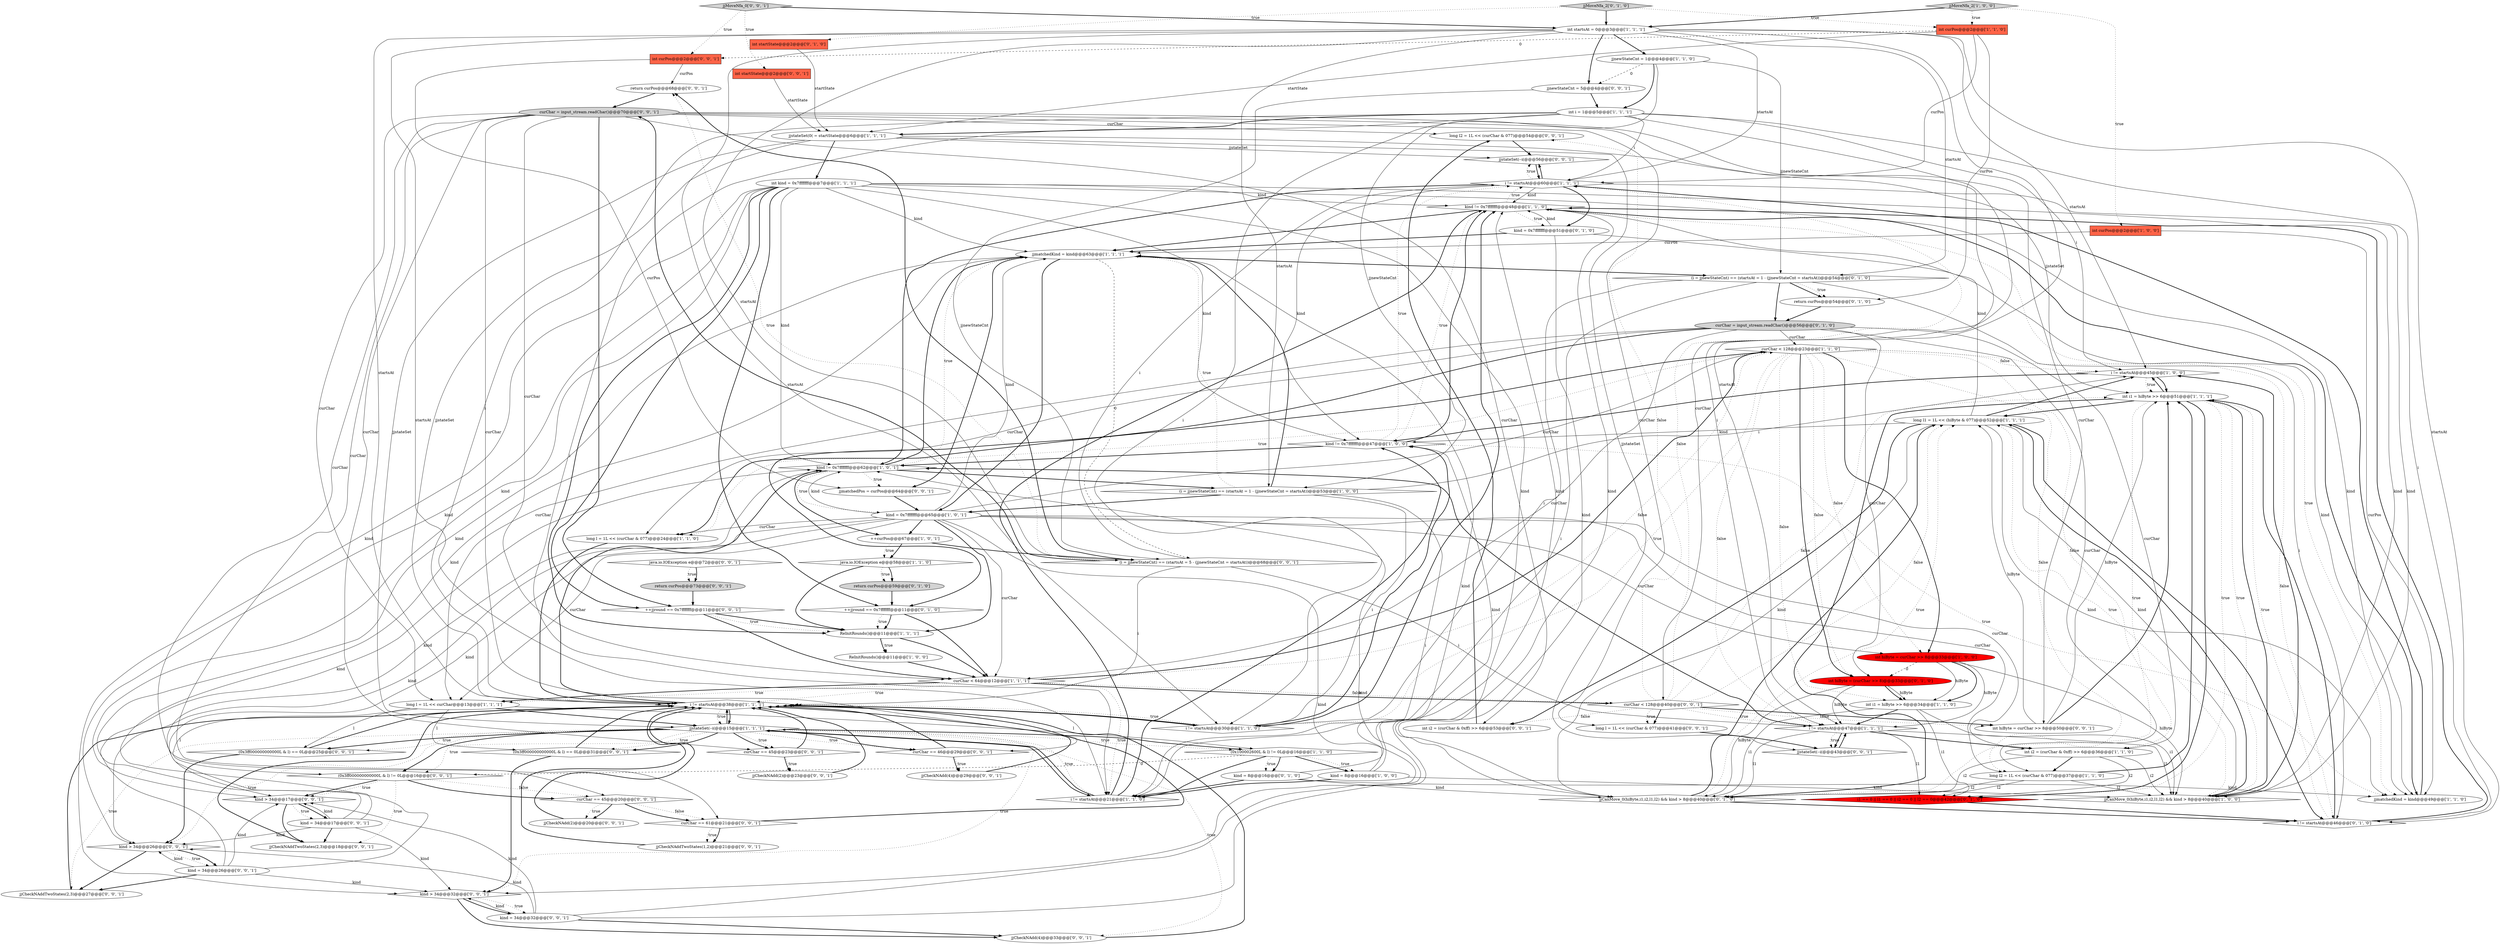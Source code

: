 digraph {
71 [style = filled, label = "int curPos@@@2@@@['0', '0', '1']", fillcolor = tomato, shape = box image = "AAA0AAABBB3BBB"];
48 [style = filled, label = "(i = jjnewStateCnt) == (startsAt = 1 - (jjnewStateCnt = startsAt))@@@54@@@['0', '1', '0']", fillcolor = white, shape = diamond image = "AAA0AAABBB2BBB"];
40 [style = filled, label = "return curPos@@@59@@@['0', '1', '0']", fillcolor = lightgray, shape = ellipse image = "AAA0AAABBB2BBB"];
87 [style = filled, label = "long l2 = 1L << (curChar & 077)@@@54@@@['0', '0', '1']", fillcolor = white, shape = ellipse image = "AAA0AAABBB3BBB"];
67 [style = filled, label = "jjCheckNAdd(2)@@@23@@@['0', '0', '1']", fillcolor = white, shape = ellipse image = "AAA0AAABBB3BBB"];
47 [style = filled, label = "int startState@@@2@@@['0', '1', '0']", fillcolor = tomato, shape = box image = "AAA0AAABBB2BBB"];
4 [style = filled, label = "int kind = 0x7fffffff@@@7@@@['1', '1', '1']", fillcolor = white, shape = ellipse image = "AAA0AAABBB1BBB"];
65 [style = filled, label = "return curPos@@@68@@@['0', '0', '1']", fillcolor = white, shape = ellipse image = "AAA0AAABBB3BBB"];
21 [style = filled, label = "ReInitRounds()@@@11@@@['1', '1', '1']", fillcolor = white, shape = ellipse image = "AAA0AAABBB1BBB"];
80 [style = filled, label = "kind = 34@@@17@@@['0', '0', '1']", fillcolor = white, shape = ellipse image = "AAA0AAABBB3BBB"];
49 [style = filled, label = "jjMoveNfa_2['0', '1', '0']", fillcolor = lightgray, shape = diamond image = "AAA0AAABBB2BBB"];
10 [style = filled, label = "(i = jjnewStateCnt) == (startsAt = 1 - (jjnewStateCnt = startsAt))@@@53@@@['1', '0', '0']", fillcolor = white, shape = diamond image = "AAA0AAABBB1BBB"];
56 [style = filled, label = "return curPos@@@73@@@['0', '0', '1']", fillcolor = lightgray, shape = ellipse image = "AAA0AAABBB3BBB"];
66 [style = filled, label = "int startState@@@2@@@['0', '0', '1']", fillcolor = tomato, shape = box image = "AAA0AAABBB3BBB"];
7 [style = filled, label = "i != startsAt@@@45@@@['1', '0', '0']", fillcolor = white, shape = diamond image = "AAA0AAABBB1BBB"];
81 [style = filled, label = "curChar == 46@@@29@@@['0', '0', '1']", fillcolor = white, shape = diamond image = "AAA0AAABBB3BBB"];
30 [style = filled, label = "int i1 = hiByte >> 6@@@51@@@['1', '1', '1']", fillcolor = white, shape = ellipse image = "AAA0AAABBB1BBB"];
38 [style = filled, label = "(0x100002600L & l) != 0L@@@16@@@['1', '1', '0']", fillcolor = white, shape = diamond image = "AAA0AAABBB1BBB"];
62 [style = filled, label = "jjCheckNAddTwoStates(2,3)@@@27@@@['0', '0', '1']", fillcolor = white, shape = ellipse image = "AAA0AAABBB3BBB"];
37 [style = filled, label = "long l1 = 1L << (hiByte & 077)@@@52@@@['1', '1', '1']", fillcolor = white, shape = ellipse image = "AAA0AAABBB1BBB"];
44 [style = filled, label = "return curPos@@@54@@@['0', '1', '0']", fillcolor = white, shape = ellipse image = "AAA0AAABBB2BBB"];
5 [style = filled, label = "i != startsAt@@@30@@@['1', '1', '0']", fillcolor = white, shape = diamond image = "AAA0AAABBB1BBB"];
23 [style = filled, label = "curChar < 128@@@23@@@['1', '1', '0']", fillcolor = white, shape = diamond image = "AAA0AAABBB1BBB"];
53 [style = filled, label = "curChar < 128@@@40@@@['0', '0', '1']", fillcolor = white, shape = diamond image = "AAA0AAABBB3BBB"];
26 [style = filled, label = "int i = 1@@@5@@@['1', '1', '1']", fillcolor = white, shape = ellipse image = "AAA0AAABBB1BBB"];
41 [style = filled, label = "int hiByte = (curChar >> 8)@@@33@@@['0', '1', '0']", fillcolor = red, shape = ellipse image = "AAA1AAABBB2BBB"];
83 [style = filled, label = "curChar == 61@@@21@@@['0', '0', '1']", fillcolor = white, shape = diamond image = "AAA0AAABBB3BBB"];
2 [style = filled, label = "int hiByte = curChar >> 8@@@33@@@['1', '0', '0']", fillcolor = red, shape = ellipse image = "AAA1AAABBB1BBB"];
18 [style = filled, label = "kind != 0x7fffffff@@@48@@@['1', '1', '0']", fillcolor = white, shape = diamond image = "AAA0AAABBB1BBB"];
45 [style = filled, label = "++jjround == 0x7fffffff@@@11@@@['0', '1', '0']", fillcolor = white, shape = diamond image = "AAA0AAABBB2BBB"];
79 [style = filled, label = "long l = 1L << (curChar & 077)@@@41@@@['0', '0', '1']", fillcolor = white, shape = ellipse image = "AAA0AAABBB3BBB"];
70 [style = filled, label = "kind > 34@@@26@@@['0', '0', '1']", fillcolor = white, shape = diamond image = "AAA0AAABBB3BBB"];
13 [style = filled, label = "i != startsAt@@@21@@@['1', '1', '0']", fillcolor = white, shape = diamond image = "AAA0AAABBB1BBB"];
36 [style = filled, label = "jjmatchedKind = kind@@@63@@@['1', '1', '1']", fillcolor = white, shape = ellipse image = "AAA0AAABBB1BBB"];
63 [style = filled, label = "curChar == 45@@@20@@@['0', '0', '1']", fillcolor = white, shape = diamond image = "AAA0AAABBB3BBB"];
74 [style = filled, label = "++jjround == 0x7fffffff@@@11@@@['0', '0', '1']", fillcolor = white, shape = diamond image = "AAA0AAABBB3BBB"];
14 [style = filled, label = "ReInitRounds()@@@11@@@['1', '0', '0']", fillcolor = white, shape = ellipse image = "AAA0AAABBB1BBB"];
6 [style = filled, label = "curChar < 64@@@12@@@['1', '1', '1']", fillcolor = white, shape = diamond image = "AAA0AAABBB1BBB"];
24 [style = filled, label = "kind = 0x7fffffff@@@65@@@['1', '0', '1']", fillcolor = white, shape = ellipse image = "AAA0AAABBB1BBB"];
78 [style = filled, label = "curChar == 45@@@23@@@['0', '0', '1']", fillcolor = white, shape = diamond image = "AAA0AAABBB3BBB"];
59 [style = filled, label = "int hiByte = curChar >> 8@@@50@@@['0', '0', '1']", fillcolor = white, shape = ellipse image = "AAA0AAABBB3BBB"];
75 [style = filled, label = "jjstateSet(--i(@@@43@@@['0', '0', '1']", fillcolor = white, shape = diamond image = "AAA0AAABBB3BBB"];
57 [style = filled, label = "jjCheckNAdd(2)@@@20@@@['0', '0', '1']", fillcolor = white, shape = ellipse image = "AAA0AAABBB3BBB"];
19 [style = filled, label = "jjnewStateCnt = 1@@@4@@@['1', '1', '0']", fillcolor = white, shape = ellipse image = "AAA0AAABBB1BBB"];
35 [style = filled, label = "jjMoveNfa_2['1', '0', '0']", fillcolor = lightgray, shape = diamond image = "AAA0AAABBB1BBB"];
29 [style = filled, label = "jjmatchedKind = kind@@@49@@@['1', '1', '0']", fillcolor = white, shape = ellipse image = "AAA0AAABBB1BBB"];
11 [style = filled, label = "i != startsAt@@@47@@@['1', '1', '1']", fillcolor = white, shape = diamond image = "AAA0AAABBB1BBB"];
64 [style = filled, label = "jjnewStateCnt = 5@@@4@@@['0', '0', '1']", fillcolor = white, shape = ellipse image = "AAA0AAABBB3BBB"];
88 [style = filled, label = "(0x3ff000000000000L & l) == 0L@@@25@@@['0', '0', '1']", fillcolor = white, shape = diamond image = "AAA0AAABBB3BBB"];
68 [style = filled, label = "kind = 34@@@32@@@['0', '0', '1']", fillcolor = white, shape = ellipse image = "AAA0AAABBB3BBB"];
58 [style = filled, label = "curChar = input_stream.readChar()@@@70@@@['0', '0', '1']", fillcolor = lightgray, shape = ellipse image = "AAA0AAABBB3BBB"];
33 [style = filled, label = "jjCanMove_0(hiByte,i1,i2,l1,l2) && kind > 8@@@40@@@['1', '0', '0']", fillcolor = white, shape = diamond image = "AAA0AAABBB1BBB"];
3 [style = filled, label = "int i1 = hiByte >> 6@@@34@@@['1', '1', '0']", fillcolor = white, shape = ellipse image = "AAA0AAABBB1BBB"];
89 [style = filled, label = "kind = 34@@@26@@@['0', '0', '1']", fillcolor = white, shape = ellipse image = "AAA0AAABBB3BBB"];
55 [style = filled, label = "jjmatchedPos = curPos@@@64@@@['0', '0', '1']", fillcolor = white, shape = ellipse image = "AAA0AAABBB3BBB"];
27 [style = filled, label = "long l = 1L << (curChar & 077)@@@24@@@['1', '1', '0']", fillcolor = white, shape = ellipse image = "AAA0AAABBB1BBB"];
85 [style = filled, label = "kind > 34@@@17@@@['0', '0', '1']", fillcolor = white, shape = diamond image = "AAA0AAABBB3BBB"];
54 [style = filled, label = "kind > 34@@@32@@@['0', '0', '1']", fillcolor = white, shape = diamond image = "AAA0AAABBB3BBB"];
76 [style = filled, label = "(i = jjnewStateCnt) == (startsAt = 5 - (jjnewStateCnt = startsAt))@@@68@@@['0', '0', '1']", fillcolor = white, shape = diamond image = "AAA0AAABBB3BBB"];
42 [style = filled, label = "curChar = input_stream.readChar()@@@56@@@['0', '1', '0']", fillcolor = lightgray, shape = ellipse image = "AAA0AAABBB2BBB"];
39 [style = filled, label = "jjCanMove_0(hiByte,i1,i2,l1,l2) && kind > 8@@@40@@@['0', '1', '0']", fillcolor = white, shape = diamond image = "AAA0AAABBB2BBB"];
1 [style = filled, label = "jjstateSet(0( = startState@@@6@@@['1', '1', '1']", fillcolor = white, shape = ellipse image = "AAA0AAABBB1BBB"];
8 [style = filled, label = "i != startsAt@@@60@@@['1', '1', '1']", fillcolor = white, shape = diamond image = "AAA0AAABBB1BBB"];
15 [style = filled, label = "++curPos@@@67@@@['1', '0', '1']", fillcolor = white, shape = ellipse image = "AAA0AAABBB1BBB"];
17 [style = filled, label = "int i2 = (curChar & 0xff) >> 6@@@36@@@['1', '1', '0']", fillcolor = white, shape = ellipse image = "AAA0AAABBB1BBB"];
60 [style = filled, label = "jjstateSet(--i(@@@56@@@['0', '0', '1']", fillcolor = white, shape = diamond image = "AAA0AAABBB3BBB"];
84 [style = filled, label = "jjCheckNAdd(4)@@@33@@@['0', '0', '1']", fillcolor = white, shape = ellipse image = "AAA0AAABBB3BBB"];
31 [style = filled, label = "kind != 0x7fffffff@@@47@@@['1', '0', '0']", fillcolor = white, shape = diamond image = "AAA0AAABBB1BBB"];
0 [style = filled, label = "int curPos@@@2@@@['1', '0', '0']", fillcolor = tomato, shape = box image = "AAA0AAABBB1BBB"];
73 [style = filled, label = "(0x3ff000000000000L & l) == 0L@@@31@@@['0', '0', '1']", fillcolor = white, shape = diamond image = "AAA0AAABBB3BBB"];
86 [style = filled, label = "jjMoveNfa_0['0', '0', '1']", fillcolor = lightgray, shape = diamond image = "AAA0AAABBB3BBB"];
77 [style = filled, label = "java.io.IOException e@@@72@@@['0', '0', '1']", fillcolor = white, shape = diamond image = "AAA0AAABBB3BBB"];
69 [style = filled, label = "jjCheckNAddTwoStates(2,3)@@@18@@@['0', '0', '1']", fillcolor = white, shape = ellipse image = "AAA0AAABBB3BBB"];
32 [style = filled, label = "long l2 = 1L << (curChar & 077)@@@37@@@['1', '1', '0']", fillcolor = white, shape = ellipse image = "AAA0AAABBB1BBB"];
46 [style = filled, label = "kind = 8@@@16@@@['0', '1', '0']", fillcolor = white, shape = ellipse image = "AAA0AAABBB2BBB"];
50 [style = filled, label = "i != startsAt@@@46@@@['0', '1', '0']", fillcolor = white, shape = diamond image = "AAA0AAABBB2BBB"];
72 [style = filled, label = "jjCheckNAddTwoStates(1,2)@@@21@@@['0', '0', '1']", fillcolor = white, shape = ellipse image = "AAA0AAABBB3BBB"];
82 [style = filled, label = "jjCheckNAdd(4)@@@29@@@['0', '0', '1']", fillcolor = white, shape = ellipse image = "AAA0AAABBB3BBB"];
43 [style = filled, label = "kind = 0x7fffffff@@@51@@@['0', '1', '0']", fillcolor = white, shape = ellipse image = "AAA0AAABBB2BBB"];
61 [style = filled, label = "(0x3ff000000000000L & l) != 0L@@@16@@@['0', '0', '1']", fillcolor = white, shape = diamond image = "AAA0AAABBB3BBB"];
34 [style = filled, label = "java.io.IOException e@@@58@@@['1', '1', '0']", fillcolor = white, shape = diamond image = "AAA0AAABBB1BBB"];
12 [style = filled, label = "kind != 0x7fffffff@@@62@@@['1', '0', '1']", fillcolor = white, shape = diamond image = "AAA0AAABBB1BBB"];
20 [style = filled, label = "int startsAt = 0@@@3@@@['1', '1', '1']", fillcolor = white, shape = ellipse image = "AAA0AAABBB1BBB"];
28 [style = filled, label = "long l = 1L << curChar@@@13@@@['1', '1', '1']", fillcolor = white, shape = ellipse image = "AAA0AAABBB1BBB"];
51 [style = filled, label = "i1 == 0 || l1 == 0 || i2 == 0 || l2 == 0@@@42@@@['0', '1', '0']", fillcolor = red, shape = diamond image = "AAA1AAABBB2BBB"];
25 [style = filled, label = "int curPos@@@2@@@['1', '1', '0']", fillcolor = tomato, shape = box image = "AAA0AAABBB1BBB"];
22 [style = filled, label = "i != startsAt@@@38@@@['1', '1', '1']", fillcolor = white, shape = diamond image = "AAA0AAABBB1BBB"];
9 [style = filled, label = "jjstateSet(--i(@@@15@@@['1', '1', '1']", fillcolor = white, shape = diamond image = "AAA0AAABBB1BBB"];
16 [style = filled, label = "kind = 8@@@16@@@['1', '0', '0']", fillcolor = white, shape = ellipse image = "AAA0AAABBB1BBB"];
52 [style = filled, label = "int i2 = (curChar & 0xff) >> 6@@@53@@@['0', '0', '1']", fillcolor = white, shape = ellipse image = "AAA0AAABBB3BBB"];
23->7 [style = dotted, label="false"];
1->22 [style = solid, label="jjstateSet"];
37->31 [style = solid, label="kind"];
7->30 [style = bold, label=""];
42->45 [style = bold, label=""];
54->68 [style = bold, label=""];
10->24 [style = bold, label=""];
42->32 [style = solid, label="curChar"];
70->89 [style = dotted, label="true"];
48->44 [style = dotted, label="true"];
4->31 [style = solid, label="kind"];
23->41 [style = dotted, label="false"];
7->31 [style = bold, label=""];
51->50 [style = bold, label=""];
45->6 [style = bold, label=""];
24->54 [style = solid, label="kind"];
71->65 [style = solid, label="curPos"];
58->53 [style = solid, label="curChar"];
71->55 [style = solid, label="curPos"];
87->60 [style = bold, label=""];
9->38 [style = bold, label=""];
9->81 [style = dotted, label="true"];
24->2 [style = solid, label="curChar"];
81->22 [style = bold, label=""];
39->50 [style = bold, label=""];
30->33 [style = dotted, label="true"];
1->4 [style = bold, label=""];
15->34 [style = bold, label=""];
35->20 [style = bold, label=""];
8->31 [style = solid, label="kind"];
26->1 [style = bold, label=""];
22->9 [style = bold, label=""];
81->82 [style = dotted, label="true"];
25->71 [style = dashed, label="0"];
4->29 [style = solid, label="kind"];
27->22 [style = bold, label=""];
3->39 [style = solid, label="i1"];
26->50 [style = solid, label="i"];
9->88 [style = dotted, label="true"];
58->52 [style = solid, label="curChar"];
30->7 [style = bold, label=""];
38->46 [style = bold, label=""];
20->48 [style = solid, label="startsAt"];
16->31 [style = solid, label="kind"];
20->19 [style = bold, label=""];
31->29 [style = dotted, label="true"];
26->11 [style = solid, label="i"];
64->76 [style = solid, label="jjnewStateCnt"];
4->39 [style = solid, label="kind"];
14->6 [style = bold, label=""];
13->18 [style = bold, label=""];
23->2 [style = dotted, label="false"];
9->22 [style = bold, label=""];
18->43 [style = dotted, label="true"];
37->33 [style = solid, label="kind"];
10->5 [style = solid, label="i"];
58->87 [style = solid, label="curChar"];
4->33 [style = solid, label="kind"];
6->23 [style = bold, label=""];
9->88 [style = bold, label=""];
53->79 [style = bold, label=""];
80->54 [style = solid, label="kind"];
24->28 [style = solid, label="curChar"];
6->22 [style = dotted, label="true"];
23->41 [style = bold, label=""];
32->30 [style = bold, label=""];
31->12 [style = bold, label=""];
41->3 [style = solid, label="hiByte"];
75->11 [style = bold, label=""];
20->22 [style = solid, label="startsAt"];
42->27 [style = solid, label="curChar"];
23->32 [style = dotted, label="false"];
59->30 [style = solid, label="hiByte"];
35->0 [style = dotted, label="true"];
2->33 [style = solid, label="hiByte"];
33->37 [style = bold, label=""];
49->20 [style = bold, label=""];
8->12 [style = bold, label=""];
53->87 [style = dotted, label="false"];
78->67 [style = dotted, label="true"];
70->62 [style = bold, label=""];
8->60 [style = dotted, label="true"];
86->71 [style = dotted, label="true"];
64->26 [style = bold, label=""];
24->12 [style = solid, label="kind"];
18->29 [style = bold, label=""];
1->75 [style = solid, label="jjstateSet"];
65->58 [style = bold, label=""];
28->88 [style = solid, label="l"];
22->12 [style = bold, label=""];
41->11 [style = solid, label="hiByte"];
21->14 [style = dotted, label="true"];
80->69 [style = bold, label=""];
1->9 [style = solid, label="jjstateSet"];
89->12 [style = solid, label="kind"];
37->50 [style = bold, label=""];
32->51 [style = solid, label="l2"];
32->33 [style = solid, label="l2"];
38->61 [style = dashed, label="0"];
28->9 [style = bold, label=""];
19->10 [style = solid, label="jjnewStateCnt"];
9->62 [style = dotted, label="true"];
53->8 [style = dotted, label="false"];
20->13 [style = solid, label="startsAt"];
46->29 [style = solid, label="kind"];
38->16 [style = dotted, label="true"];
12->10 [style = bold, label=""];
58->79 [style = solid, label="curChar"];
2->11 [style = solid, label="hiByte"];
1->60 [style = solid, label="jjstateSet"];
30->39 [style = dotted, label="true"];
42->41 [style = solid, label="curChar"];
33->37 [style = dotted, label="true"];
89->36 [style = solid, label="kind"];
13->9 [style = dotted, label="true"];
15->34 [style = dotted, label="true"];
76->22 [style = solid, label="i"];
4->54 [style = solid, label="kind"];
28->61 [style = solid, label="l"];
48->44 [style = bold, label=""];
9->38 [style = dotted, label="true"];
6->53 [style = bold, label=""];
81->82 [style = bold, label=""];
24->32 [style = solid, label="curChar"];
45->21 [style = bold, label=""];
80->36 [style = solid, label="kind"];
23->50 [style = dotted, label="false"];
5->22 [style = bold, label=""];
61->63 [style = bold, label=""];
85->80 [style = bold, label=""];
35->25 [style = dotted, label="true"];
39->37 [style = bold, label=""];
86->20 [style = bold, label=""];
43->18 [style = solid, label="kind"];
34->40 [style = bold, label=""];
8->33 [style = solid, label="kind"];
2->3 [style = bold, label=""];
46->18 [style = solid, label="kind"];
43->36 [style = bold, label=""];
63->57 [style = bold, label=""];
48->5 [style = solid, label="i"];
69->22 [style = bold, label=""];
60->8 [style = bold, label=""];
74->6 [style = bold, label=""];
31->8 [style = dotted, label="true"];
59->37 [style = solid, label="hiByte"];
20->10 [style = solid, label="startsAt"];
39->37 [style = dotted, label="true"];
20->64 [style = bold, label=""];
37->52 [style = bold, label=""];
20->50 [style = solid, label="startsAt"];
13->9 [style = bold, label=""];
23->2 [style = bold, label=""];
61->63 [style = dotted, label="false"];
34->21 [style = bold, label=""];
34->40 [style = dotted, label="true"];
24->15 [style = bold, label=""];
58->81 [style = solid, label="curChar"];
61->85 [style = bold, label=""];
23->17 [style = dotted, label="false"];
9->61 [style = dotted, label="true"];
48->13 [style = solid, label="i"];
80->85 [style = solid, label="kind"];
70->89 [style = bold, label=""];
24->23 [style = solid, label="curChar"];
1->30 [style = solid, label="jjstateSet"];
12->15 [style = bold, label=""];
8->60 [style = bold, label=""];
9->73 [style = bold, label=""];
24->27 [style = solid, label="curChar"];
20->8 [style = solid, label="startsAt"];
31->18 [style = bold, label=""];
52->87 [style = bold, label=""];
61->69 [style = dotted, label="true"];
49->25 [style = dotted, label="true"];
10->36 [style = bold, label=""];
11->75 [style = dotted, label="true"];
30->51 [style = bold, label=""];
53->59 [style = bold, label=""];
26->8 [style = solid, label="i"];
9->73 [style = dotted, label="true"];
59->30 [style = bold, label=""];
45->21 [style = dotted, label="true"];
40->45 [style = bold, label=""];
68->70 [style = solid, label="kind"];
57->22 [style = bold, label=""];
6->28 [style = bold, label=""];
26->7 [style = solid, label="i"];
85->69 [style = bold, label=""];
50->30 [style = dotted, label="true"];
46->39 [style = solid, label="kind"];
80->12 [style = solid, label="kind"];
0->36 [style = solid, label="curPos"];
73->54 [style = bold, label=""];
23->5 [style = dotted, label="true"];
48->50 [style = solid, label="i"];
58->59 [style = solid, label="curChar"];
36->55 [style = bold, label=""];
76->8 [style = solid, label="i"];
63->83 [style = bold, label=""];
68->85 [style = solid, label="kind"];
24->21 [style = bold, label=""];
68->12 [style = solid, label="kind"];
2->41 [style = dashed, label="0"];
13->31 [style = bold, label=""];
26->22 [style = solid, label="i"];
33->7 [style = bold, label=""];
4->70 [style = solid, label="kind"];
38->46 [style = dotted, label="true"];
53->79 [style = dotted, label="true"];
24->17 [style = solid, label="curChar"];
50->30 [style = bold, label=""];
6->13 [style = dotted, label="true"];
15->76 [style = bold, label=""];
4->21 [style = bold, label=""];
11->12 [style = bold, label=""];
22->5 [style = bold, label=""];
37->18 [style = solid, label="kind"];
67->22 [style = bold, label=""];
6->23 [style = dotted, label="false"];
77->56 [style = dotted, label="true"];
4->45 [style = bold, label=""];
54->84 [style = bold, label=""];
49->47 [style = dotted, label="true"];
11->39 [style = solid, label="l1"];
76->65 [style = dotted, label="true"];
30->51 [style = dotted, label="true"];
68->84 [style = bold, label=""];
24->36 [style = solid, label="kind"];
23->27 [style = dotted, label="true"];
11->17 [style = bold, label=""];
22->9 [style = dotted, label="true"];
53->30 [style = dotted, label="false"];
61->85 [style = dotted, label="true"];
20->76 [style = solid, label="startsAt"];
44->42 [style = bold, label=""];
9->54 [style = dotted, label="true"];
38->16 [style = bold, label=""];
25->44 [style = solid, label="curPos"];
23->3 [style = dotted, label="false"];
4->74 [style = bold, label=""];
26->13 [style = solid, label="i"];
20->7 [style = solid, label="startsAt"];
10->13 [style = solid, label="i"];
31->18 [style = dotted, label="true"];
2->3 [style = solid, label="hiByte"];
17->39 [style = solid, label="i2"];
4->18 [style = solid, label="kind"];
58->74 [style = bold, label=""];
79->75 [style = bold, label=""];
84->22 [style = bold, label=""];
56->74 [style = bold, label=""];
6->53 [style = dotted, label="false"];
21->14 [style = bold, label=""];
58->6 [style = solid, label="curChar"];
23->27 [style = bold, label=""];
21->6 [style = bold, label=""];
89->54 [style = solid, label="kind"];
53->37 [style = dotted, label="false"];
17->51 [style = solid, label="i2"];
17->32 [style = bold, label=""];
30->37 [style = bold, label=""];
19->48 [style = solid, label="jjnewStateCnt"];
4->36 [style = solid, label="kind"];
6->28 [style = dotted, label="true"];
9->61 [style = bold, label=""];
10->36 [style = dotted, label="true"];
68->54 [style = solid, label="kind"];
9->78 [style = dotted, label="true"];
88->22 [style = bold, label=""];
5->31 [style = bold, label=""];
83->72 [style = dotted, label="true"];
9->81 [style = bold, label=""];
76->65 [style = bold, label=""];
8->18 [style = solid, label="kind"];
7->30 [style = dotted, label="true"];
38->13 [style = bold, label=""];
78->22 [style = bold, label=""];
42->17 [style = solid, label="curChar"];
9->13 [style = bold, label=""];
4->85 [style = solid, label="kind"];
25->8 [style = solid, label="curPos"];
58->63 [style = solid, label="curChar"];
46->13 [style = bold, label=""];
9->70 [style = dotted, label="true"];
11->51 [style = solid, label="l1"];
82->22 [style = bold, label=""];
42->28 [style = solid, label="curChar"];
74->21 [style = bold, label=""];
19->64 [style = dashed, label="0"];
36->24 [style = bold, label=""];
5->22 [style = dotted, label="true"];
53->52 [style = dotted, label="false"];
9->78 [style = bold, label=""];
4->12 [style = solid, label="kind"];
36->76 [style = dashed, label="0"];
10->7 [style = solid, label="i"];
43->39 [style = solid, label="kind"];
58->83 [style = solid, label="curChar"];
54->68 [style = dotted, label="true"];
42->6 [style = solid, label="curChar"];
50->18 [style = bold, label=""];
89->62 [style = bold, label=""];
3->11 [style = bold, label=""];
18->8 [style = dotted, label="true"];
24->6 [style = solid, label="curChar"];
72->22 [style = bold, label=""];
17->33 [style = solid, label="i2"];
3->33 [style = solid, label="i1"];
16->18 [style = solid, label="kind"];
83->22 [style = bold, label=""];
58->78 [style = solid, label="curChar"];
19->26 [style = bold, label=""];
41->39 [style = solid, label="hiByte"];
88->70 [style = bold, label=""];
37->29 [style = solid, label="kind"];
32->39 [style = solid, label="l2"];
9->84 [style = dotted, label="true"];
18->29 [style = dotted, label="true"];
3->51 [style = solid, label="i1"];
16->13 [style = bold, label=""];
20->11 [style = solid, label="startsAt"];
47->1 [style = solid, label="startState"];
89->85 [style = solid, label="kind"];
62->22 [style = bold, label=""];
30->33 [style = bold, label=""];
0->29 [style = solid, label="curPos"];
16->33 [style = solid, label="kind"];
85->80 [style = dotted, label="true"];
12->36 [style = dotted, label="true"];
12->36 [style = bold, label=""];
5->18 [style = bold, label=""];
43->29 [style = solid, label="kind"];
11->33 [style = solid, label="l1"];
37->7 [style = bold, label=""];
25->1 [style = solid, label="startState"];
89->70 [style = solid, label="kind"];
24->85 [style = solid, label="kind"];
53->59 [style = dotted, label="false"];
12->24 [style = dotted, label="true"];
11->75 [style = bold, label=""];
76->11 [style = solid, label="i"];
37->39 [style = solid, label="kind"];
28->38 [style = solid, label="l"];
29->8 [style = bold, label=""];
66->1 [style = solid, label="startState"];
28->73 [style = solid, label="l"];
41->3 [style = bold, label=""];
55->24 [style = bold, label=""];
58->28 [style = solid, label="curChar"];
42->23 [style = solid, label="curChar"];
18->36 [style = bold, label=""];
8->43 [style = bold, label=""];
48->42 [style = bold, label=""];
73->22 [style = bold, label=""];
20->5 [style = solid, label="startsAt"];
86->66 [style = dotted, label="true"];
74->21 [style = dotted, label="true"];
23->11 [style = dotted, label="false"];
53->11 [style = dotted, label="true"];
26->5 [style = solid, label="i"];
63->83 [style = dotted, label="false"];
12->55 [style = dotted, label="true"];
78->67 [style = bold, label=""];
36->48 [style = bold, label=""];
80->70 [style = solid, label="kind"];
30->39 [style = bold, label=""];
76->58 [style = bold, label=""];
63->57 [style = dotted, label="true"];
24->70 [style = solid, label="kind"];
83->72 [style = bold, label=""];
68->36 [style = solid, label="kind"];
77->56 [style = bold, label=""];
}
